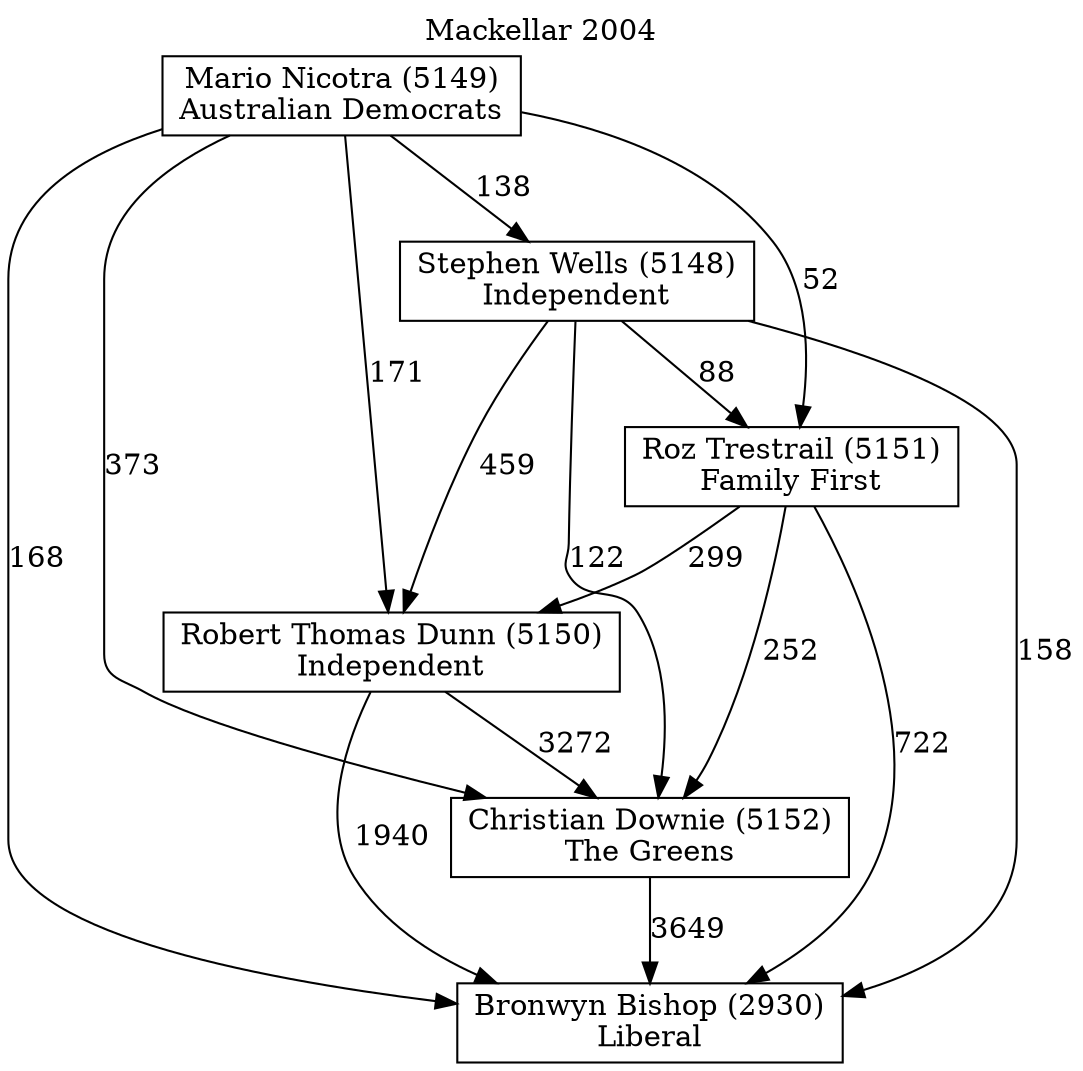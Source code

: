 // House preference flow
digraph "Bronwyn Bishop (2930)_Mackellar_2004" {
	graph [label="Mackellar 2004" labelloc=t mclimit=2]
	node [shape=box]
	"Bronwyn Bishop (2930)" [label="Bronwyn Bishop (2930)
Liberal"]
	"Christian Downie (5152)" [label="Christian Downie (5152)
The Greens"]
	"Robert Thomas Dunn (5150)" [label="Robert Thomas Dunn (5150)
Independent"]
	"Roz Trestrail (5151)" [label="Roz Trestrail (5151)
Family First"]
	"Stephen Wells (5148)" [label="Stephen Wells (5148)
Independent"]
	"Mario Nicotra (5149)" [label="Mario Nicotra (5149)
Australian Democrats"]
	"Christian Downie (5152)" -> "Bronwyn Bishop (2930)" [label=3649]
	"Robert Thomas Dunn (5150)" -> "Christian Downie (5152)" [label=3272]
	"Roz Trestrail (5151)" -> "Robert Thomas Dunn (5150)" [label=299]
	"Stephen Wells (5148)" -> "Roz Trestrail (5151)" [label=88]
	"Mario Nicotra (5149)" -> "Stephen Wells (5148)" [label=138]
	"Robert Thomas Dunn (5150)" -> "Bronwyn Bishop (2930)" [label=1940]
	"Roz Trestrail (5151)" -> "Bronwyn Bishop (2930)" [label=722]
	"Stephen Wells (5148)" -> "Bronwyn Bishop (2930)" [label=158]
	"Mario Nicotra (5149)" -> "Bronwyn Bishop (2930)" [label=168]
	"Mario Nicotra (5149)" -> "Roz Trestrail (5151)" [label=52]
	"Stephen Wells (5148)" -> "Robert Thomas Dunn (5150)" [label=459]
	"Mario Nicotra (5149)" -> "Robert Thomas Dunn (5150)" [label=171]
	"Roz Trestrail (5151)" -> "Christian Downie (5152)" [label=252]
	"Stephen Wells (5148)" -> "Christian Downie (5152)" [label=122]
	"Mario Nicotra (5149)" -> "Christian Downie (5152)" [label=373]
}
